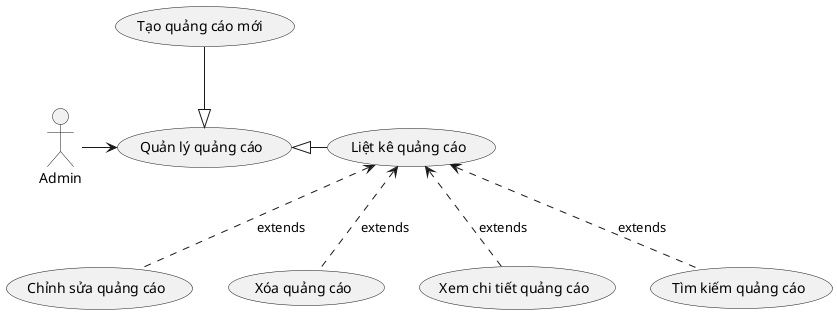 @startuml
Admin -> (Quản lý quảng cáo)
(Tạo quảng cáo mới ) -down-|> (Quản lý quảng cáo)
(Liệt kê quảng cáo) -left-|> (Quản lý quảng cáo)
(Chỉnh sửa quảng cáo) .up.> (Liệt kê quảng cáo) :extends
(Xóa quảng cáo) .up.> (Liệt kê quảng cáo) :extends
(Xem chi tiết quảng cáo) .up.> (Liệt kê quảng cáo) :extends
(Tìm kiếm quảng cáo) .up.> (Liệt kê quảng cáo) :extends
@enduml